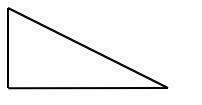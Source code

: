 <mxfile version="21.6.5" type="device">
  <diagram name="Страница 1" id="L73VCv1zAZGmOXRT7HPu">
    <mxGraphModel dx="440" dy="327" grid="1" gridSize="10" guides="1" tooltips="1" connect="1" arrows="1" fold="1" page="1" pageScale="1" pageWidth="827" pageHeight="1169" math="0" shadow="0">
      <root>
        <mxCell id="0" />
        <mxCell id="1" parent="0" />
        <mxCell id="qKvPTdoS4OPcEgxv5yzn-1" value="" style="group;shadow=1;" vertex="1" connectable="0" parent="1">
          <mxGeometry x="360" y="100" width="90" height="40.16" as="geometry" />
        </mxCell>
        <mxCell id="qKvPTdoS4OPcEgxv5yzn-2" value="" style="endArrow=none;html=1;rounded=0;" edge="1" parent="qKvPTdoS4OPcEgxv5yzn-1">
          <mxGeometry width="50" height="50" relative="1" as="geometry">
            <mxPoint as="sourcePoint" />
            <mxPoint x="80" y="40" as="targetPoint" />
          </mxGeometry>
        </mxCell>
        <mxCell id="qKvPTdoS4OPcEgxv5yzn-3" value="" style="endArrow=none;html=1;rounded=0;" edge="1" parent="qKvPTdoS4OPcEgxv5yzn-1">
          <mxGeometry width="50" height="50" relative="1" as="geometry">
            <mxPoint y="40" as="sourcePoint" />
            <mxPoint as="targetPoint" />
          </mxGeometry>
        </mxCell>
        <mxCell id="qKvPTdoS4OPcEgxv5yzn-4" value="" style="endArrow=none;html=1;rounded=0;exitX=0.499;exitY=0.499;exitDx=0;exitDy=0;exitPerimeter=0;" edge="1" parent="qKvPTdoS4OPcEgxv5yzn-1">
          <mxGeometry width="50" height="50" relative="1" as="geometry">
            <mxPoint x="0.16" y="40.16" as="sourcePoint" />
            <mxPoint x="80" y="40" as="targetPoint" />
          </mxGeometry>
        </mxCell>
      </root>
    </mxGraphModel>
  </diagram>
</mxfile>
